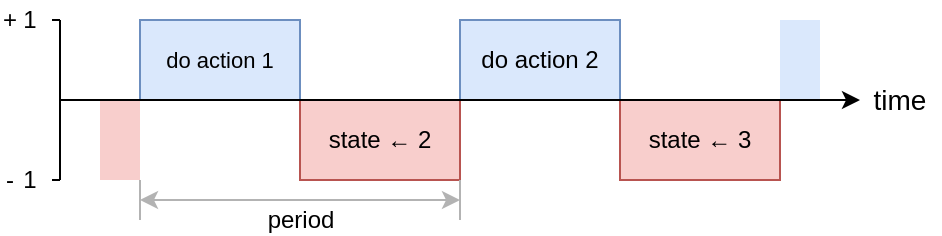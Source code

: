 <mxfile version="14.8.2" type="device"><diagram id="3SgI7U7uDlna28ZJEqUy" name="Page-1"><mxGraphModel dx="1038" dy="506" grid="1" gridSize="10" guides="1" tooltips="1" connect="1" arrows="1" fold="1" page="1" pageScale="1" pageWidth="1100" pageHeight="850" math="0" shadow="0"><root><mxCell id="0"/><mxCell id="1" parent="0"/><mxCell id="t6OJ0a5dctn77rJIWVou-35" value="do action 1" style="rounded=0;whiteSpace=wrap;html=1;fontSize=11;fillColor=#dae8fc;strokeColor=#6c8ebf;" parent="1" vertex="1"><mxGeometry x="80" y="200" width="80" height="40" as="geometry"/></mxCell><mxCell id="t6OJ0a5dctn77rJIWVou-36" value="state ← 2" style="rounded=0;whiteSpace=wrap;html=1;fontSize=12;fillColor=#f8cecc;strokeColor=#b85450;" parent="1" vertex="1"><mxGeometry x="160" y="240" width="80" height="40" as="geometry"/></mxCell><mxCell id="t6OJ0a5dctn77rJIWVou-37" value="do action 2" style="rounded=0;whiteSpace=wrap;html=1;fontSize=12;fillColor=#dae8fc;strokeColor=#6c8ebf;" parent="1" vertex="1"><mxGeometry x="240" y="200" width="80" height="40" as="geometry"/></mxCell><mxCell id="t6OJ0a5dctn77rJIWVou-38" value="state ← 3" style="rounded=0;whiteSpace=wrap;html=1;fontSize=12;fillColor=#f8cecc;strokeColor=#b85450;" parent="1" vertex="1"><mxGeometry x="320" y="240" width="80" height="40" as="geometry"/></mxCell><mxCell id="t6OJ0a5dctn77rJIWVou-39" value="" style="rounded=0;whiteSpace=wrap;html=1;fontSize=18;fillColor=#dae8fc;strokeColor=none;" parent="1" vertex="1"><mxGeometry x="400" y="200" width="20" height="40" as="geometry"/></mxCell><mxCell id="t6OJ0a5dctn77rJIWVou-41" value="" style="rounded=0;whiteSpace=wrap;html=1;fontSize=18;fillColor=#f8cecc;strokeColor=none;" parent="1" vertex="1"><mxGeometry x="60" y="240" width="20" height="40" as="geometry"/></mxCell><mxCell id="t6OJ0a5dctn77rJIWVou-34" value="" style="endArrow=classic;html=1;fontSize=18;" parent="1" edge="1"><mxGeometry width="50" height="50" relative="1" as="geometry"><mxPoint x="40" y="240" as="sourcePoint"/><mxPoint x="440" y="240" as="targetPoint"/></mxGeometry></mxCell><mxCell id="t6OJ0a5dctn77rJIWVou-43" value="" style="endArrow=none;html=1;fontSize=18;" parent="1" edge="1"><mxGeometry width="50" height="50" relative="1" as="geometry"><mxPoint x="40" y="280" as="sourcePoint"/><mxPoint x="40" y="200" as="targetPoint"/></mxGeometry></mxCell><mxCell id="t6OJ0a5dctn77rJIWVou-44" value="" style="endArrow=none;html=1;fontSize=18;" parent="1" edge="1"><mxGeometry width="50" height="50" relative="1" as="geometry"><mxPoint x="36" y="200" as="sourcePoint"/><mxPoint x="40" y="200" as="targetPoint"/></mxGeometry></mxCell><mxCell id="t6OJ0a5dctn77rJIWVou-45" value="" style="endArrow=none;html=1;fontSize=18;" parent="1" edge="1"><mxGeometry width="50" height="50" relative="1" as="geometry"><mxPoint x="36" y="280" as="sourcePoint"/><mxPoint x="40" y="280" as="targetPoint"/></mxGeometry></mxCell><mxCell id="t6OJ0a5dctn77rJIWVou-48" value="1" style="text;html=1;strokeColor=none;fillColor=none;align=center;verticalAlign=middle;whiteSpace=wrap;rounded=0;fontSize=12;" parent="1" vertex="1"><mxGeometry x="20" y="190" width="10" height="20" as="geometry"/></mxCell><mxCell id="t6OJ0a5dctn77rJIWVou-49" value="1" style="text;html=1;strokeColor=none;fillColor=none;align=center;verticalAlign=middle;whiteSpace=wrap;rounded=0;fontSize=12;" parent="1" vertex="1"><mxGeometry x="20" y="270" width="10" height="20" as="geometry"/></mxCell><mxCell id="t6OJ0a5dctn77rJIWVou-50" value="+" style="text;html=1;strokeColor=none;fillColor=none;align=center;verticalAlign=middle;whiteSpace=wrap;rounded=0;fontSize=12;" parent="1" vertex="1"><mxGeometry x="10" y="190" width="10" height="20" as="geometry"/></mxCell><mxCell id="t6OJ0a5dctn77rJIWVou-51" value="-" style="text;html=1;strokeColor=none;fillColor=none;align=center;verticalAlign=middle;whiteSpace=wrap;rounded=0;fontSize=12;" parent="1" vertex="1"><mxGeometry x="10" y="270" width="10" height="20" as="geometry"/></mxCell><mxCell id="t6OJ0a5dctn77rJIWVou-52" value="time" style="text;html=1;strokeColor=none;fillColor=none;align=center;verticalAlign=middle;whiteSpace=wrap;rounded=0;fontSize=14;" parent="1" vertex="1"><mxGeometry x="440" y="230" width="40" height="20" as="geometry"/></mxCell><mxCell id="AozzL8ZwWwbtmjUYqxUL-1" value="period" style="endArrow=classic;startArrow=classic;html=1;fontSize=12;fontColor=#000000;strokeWidth=1;fillColor=#f5f5f5;strokeColor=#B3B3B3;" edge="1" parent="1"><mxGeometry y="-10" width="50" height="50" relative="1" as="geometry"><mxPoint x="80" y="290" as="sourcePoint"/><mxPoint x="240" y="290" as="targetPoint"/><mxPoint as="offset"/></mxGeometry></mxCell><mxCell id="AozzL8ZwWwbtmjUYqxUL-3" value="" style="endArrow=none;html=1;fontSize=12;fontColor=#000000;strokeWidth=1;fillColor=#f5f5f5;strokeColor=#B3B3B3;" edge="1" parent="1"><mxGeometry width="50" height="50" relative="1" as="geometry"><mxPoint x="80" y="300" as="sourcePoint"/><mxPoint x="80" y="280" as="targetPoint"/></mxGeometry></mxCell><mxCell id="AozzL8ZwWwbtmjUYqxUL-4" value="" style="endArrow=none;html=1;fontSize=12;fontColor=#000000;strokeWidth=1;fillColor=#f5f5f5;strokeColor=#B3B3B3;" edge="1" parent="1"><mxGeometry width="50" height="50" relative="1" as="geometry"><mxPoint x="240" y="300" as="sourcePoint"/><mxPoint x="240" y="280" as="targetPoint"/></mxGeometry></mxCell></root></mxGraphModel></diagram></mxfile>